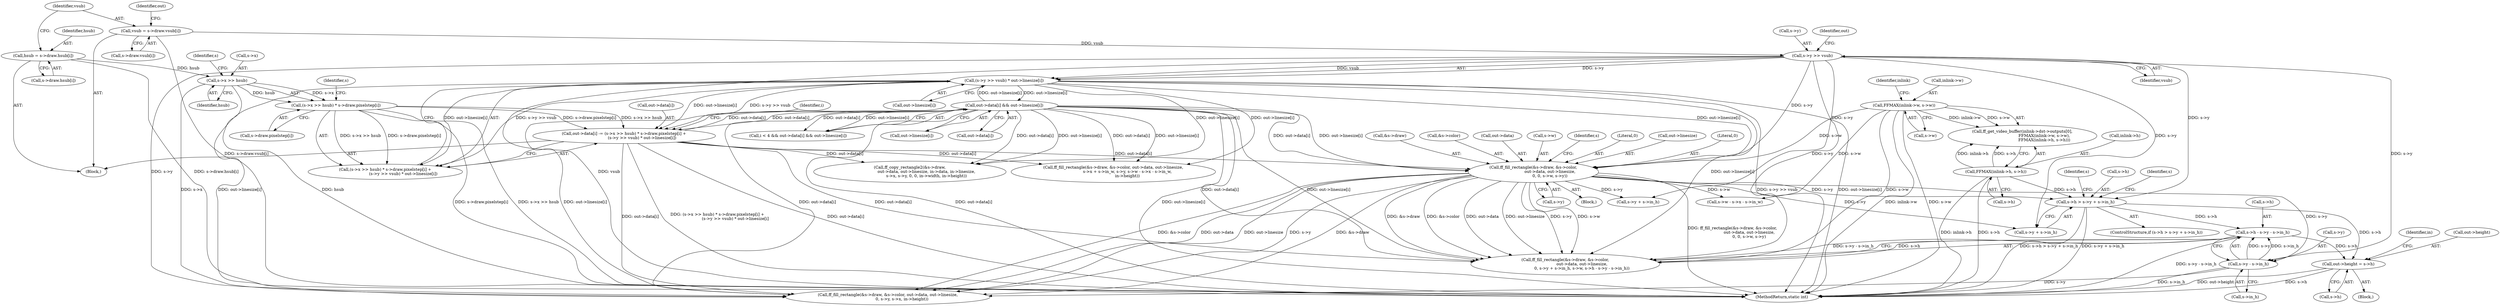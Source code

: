 digraph "0_FFmpeg_e43a0a232dbf6d3c161823c2e07c52e76227a1bc_7@pointer" {
"1000431" [label="(Call,out->height = s->h)"];
"1000315" [label="(Call,s->h - s->y - s->in_h)"];
"1000277" [label="(Call,s->h > s->y + s->in_h)"];
"1000149" [label="(Call,FFMAX(inlink->h, s->h))"];
"1000238" [label="(Call,s->y >> vsub)"];
"1000208" [label="(Call,vsub = s->draw.vsub[i])"];
"1000253" [label="(Call,ff_fill_rectangle(&s->draw, &s->color,\n                          out->data, out->linesize,\n                          0, 0, s->w, s->y))"];
"1000183" [label="(Call,out->data[i] && out->linesize[i])"];
"1000217" [label="(Call,out->data[i] -= (s->x >> hsub) * s->draw.pixelstep[i] +\n                            (s->y >> vsub) * out->linesize[i])"];
"1000224" [label="(Call,(s->x >> hsub) * s->draw.pixelstep[i])"];
"1000225" [label="(Call,s->x >> hsub)"];
"1000198" [label="(Call,hsub = s->draw.hsub[i])"];
"1000237" [label="(Call,(s->y >> vsub) * out->linesize[i])"];
"1000142" [label="(Call,FFMAX(inlink->w, s->w))"];
"1000319" [label="(Call,s->y - s->in_h)"];
"1000238" [label="(Call,s->y >> vsub)"];
"1000225" [label="(Call,s->x >> hsub)"];
"1000239" [label="(Call,s->y)"];
"1000210" [label="(Call,s->draw.vsub[i])"];
"1000149" [label="(Call,FFMAX(inlink->h, s->h))"];
"1000217" [label="(Call,out->data[i] -= (s->x >> hsub) * s->draw.pixelstep[i] +\n                            (s->y >> vsub) * out->linesize[i])"];
"1000229" [label="(Identifier,hsub)"];
"1000273" [label="(Call,s->y)"];
"1000153" [label="(Call,s->h)"];
"1000254" [label="(Call,&s->draw)"];
"1000253" [label="(Call,ff_fill_rectangle(&s->draw, &s->color,\n                          out->data, out->linesize,\n                          0, 0, s->w, s->y))"];
"1000258" [label="(Call,&s->color)"];
"1000262" [label="(Call,out->data)"];
"1000270" [label="(Call,s->w)"];
"1000183" [label="(Call,out->data[i] && out->linesize[i])"];
"1000315" [label="(Call,s->h - s->y - s->in_h)"];
"1000195" [label="(Identifier,i)"];
"1000354" [label="(Call,ff_copy_rectangle2(&s->draw,\n                          out->data, out->linesize, in->data, in->linesize,\n                          s->x, s->y, 0, 0, in->width, in->height))"];
"1000431" [label="(Call,out->height = s->h)"];
"1000223" [label="(Call,(s->x >> hsub) * s->draw.pixelstep[i] +\n                            (s->y >> vsub) * out->linesize[i])"];
"1000289" [label="(Call,ff_fill_rectangle(&s->draw, &s->color,\n                          out->data, out->linesize,\n                          0, s->y + s->in_h, s->w, s->h - s->y - s->in_h))"];
"1000245" [label="(Identifier,out)"];
"1000218" [label="(Call,out->data[i])"];
"1000198" [label="(Call,hsub = s->draw.hsub[i])"];
"1000316" [label="(Call,s->h)"];
"1000323" [label="(Call,s->in_h)"];
"1000146" [label="(Call,s->w)"];
"1000150" [label="(Call,inlink->h)"];
"1000279" [label="(Identifier,s)"];
"1000269" [label="(Literal,0)"];
"1000179" [label="(Call,i < 4 && out->data[i] && out->linesize[i])"];
"1000220" [label="(Identifier,out)"];
"1000224" [label="(Call,(s->x >> hsub) * s->draw.pixelstep[i])"];
"1000435" [label="(Call,s->h)"];
"1000265" [label="(Call,out->linesize)"];
"1000200" [label="(Call,s->draw.hsub[i])"];
"1000189" [label="(Call,out->linesize[i])"];
"1000209" [label="(Identifier,vsub)"];
"1000410" [label="(Call,s->w - s->x - s->in_w)"];
"1000151" [label="(Identifier,inlink)"];
"1000240" [label="(Identifier,s)"];
"1000277" [label="(Call,s->h > s->y + s->in_h)"];
"1000440" [label="(Identifier,in)"];
"1000319" [label="(Call,s->y - s->in_h)"];
"1000281" [label="(Call,s->y + s->in_h)"];
"1000292" [label="(Identifier,s)"];
"1000199" [label="(Identifier,hsub)"];
"1000184" [label="(Call,out->data[i])"];
"1000226" [label="(Call,s->x)"];
"1000252" [label="(Block,)"];
"1000142" [label="(Call,FFMAX(inlink->w, s->w))"];
"1000242" [label="(Identifier,vsub)"];
"1000237" [label="(Call,(s->y >> vsub) * out->linesize[i])"];
"1000455" [label="(MethodReturn,static int)"];
"1000276" [label="(ControlStructure,if (s->h > s->y + s->in_h))"];
"1000278" [label="(Call,s->h)"];
"1000134" [label="(Call,ff_get_video_buffer(inlink->dst->outputs[0],\n                                  FFMAX(inlink->w, s->w),\n                                  FFMAX(inlink->h, s->h)))"];
"1000385" [label="(Call,ff_fill_rectangle(&s->draw, &s->color, out->data, out->linesize,\n                      s->x + s->in_w, s->y, s->w - s->x - s->in_w,\n                      in->height))"];
"1000233" [label="(Identifier,s)"];
"1000143" [label="(Call,inlink->w)"];
"1000320" [label="(Call,s->y)"];
"1000432" [label="(Call,out->height)"];
"1000329" [label="(Identifier,s)"];
"1000208" [label="(Call,vsub = s->draw.vsub[i])"];
"1000230" [label="(Call,s->draw.pixelstep[i])"];
"1000268" [label="(Literal,0)"];
"1000243" [label="(Call,out->linesize[i])"];
"1000305" [label="(Call,s->y + s->in_h)"];
"1000107" [label="(Block,)"];
"1000326" [label="(Call,ff_fill_rectangle(&s->draw, &s->color, out->data, out->linesize,\n                      0, s->y, s->x, in->height))"];
"1000196" [label="(Block,)"];
"1000431" -> "1000107"  [label="AST: "];
"1000431" -> "1000435"  [label="CFG: "];
"1000432" -> "1000431"  [label="AST: "];
"1000435" -> "1000431"  [label="AST: "];
"1000440" -> "1000431"  [label="CFG: "];
"1000431" -> "1000455"  [label="DDG: out->height"];
"1000431" -> "1000455"  [label="DDG: s->h"];
"1000315" -> "1000431"  [label="DDG: s->h"];
"1000277" -> "1000431"  [label="DDG: s->h"];
"1000315" -> "1000289"  [label="AST: "];
"1000315" -> "1000319"  [label="CFG: "];
"1000316" -> "1000315"  [label="AST: "];
"1000319" -> "1000315"  [label="AST: "];
"1000289" -> "1000315"  [label="CFG: "];
"1000315" -> "1000455"  [label="DDG: s->y - s->in_h"];
"1000315" -> "1000289"  [label="DDG: s->h"];
"1000315" -> "1000289"  [label="DDG: s->y - s->in_h"];
"1000277" -> "1000315"  [label="DDG: s->h"];
"1000319" -> "1000315"  [label="DDG: s->y"];
"1000319" -> "1000315"  [label="DDG: s->in_h"];
"1000277" -> "1000276"  [label="AST: "];
"1000277" -> "1000281"  [label="CFG: "];
"1000278" -> "1000277"  [label="AST: "];
"1000281" -> "1000277"  [label="AST: "];
"1000292" -> "1000277"  [label="CFG: "];
"1000329" -> "1000277"  [label="CFG: "];
"1000277" -> "1000455"  [label="DDG: s->y + s->in_h"];
"1000277" -> "1000455"  [label="DDG: s->h > s->y + s->in_h"];
"1000149" -> "1000277"  [label="DDG: s->h"];
"1000238" -> "1000277"  [label="DDG: s->y"];
"1000253" -> "1000277"  [label="DDG: s->y"];
"1000149" -> "1000134"  [label="AST: "];
"1000149" -> "1000153"  [label="CFG: "];
"1000150" -> "1000149"  [label="AST: "];
"1000153" -> "1000149"  [label="AST: "];
"1000134" -> "1000149"  [label="CFG: "];
"1000149" -> "1000455"  [label="DDG: s->h"];
"1000149" -> "1000455"  [label="DDG: inlink->h"];
"1000149" -> "1000134"  [label="DDG: inlink->h"];
"1000149" -> "1000134"  [label="DDG: s->h"];
"1000238" -> "1000237"  [label="AST: "];
"1000238" -> "1000242"  [label="CFG: "];
"1000239" -> "1000238"  [label="AST: "];
"1000242" -> "1000238"  [label="AST: "];
"1000245" -> "1000238"  [label="CFG: "];
"1000238" -> "1000455"  [label="DDG: vsub"];
"1000238" -> "1000237"  [label="DDG: s->y"];
"1000238" -> "1000237"  [label="DDG: vsub"];
"1000208" -> "1000238"  [label="DDG: vsub"];
"1000238" -> "1000253"  [label="DDG: s->y"];
"1000238" -> "1000281"  [label="DDG: s->y"];
"1000238" -> "1000289"  [label="DDG: s->y"];
"1000238" -> "1000305"  [label="DDG: s->y"];
"1000238" -> "1000319"  [label="DDG: s->y"];
"1000238" -> "1000326"  [label="DDG: s->y"];
"1000208" -> "1000196"  [label="AST: "];
"1000208" -> "1000210"  [label="CFG: "];
"1000209" -> "1000208"  [label="AST: "];
"1000210" -> "1000208"  [label="AST: "];
"1000220" -> "1000208"  [label="CFG: "];
"1000208" -> "1000455"  [label="DDG: s->draw.vsub[i]"];
"1000253" -> "1000252"  [label="AST: "];
"1000253" -> "1000273"  [label="CFG: "];
"1000254" -> "1000253"  [label="AST: "];
"1000258" -> "1000253"  [label="AST: "];
"1000262" -> "1000253"  [label="AST: "];
"1000265" -> "1000253"  [label="AST: "];
"1000268" -> "1000253"  [label="AST: "];
"1000269" -> "1000253"  [label="AST: "];
"1000270" -> "1000253"  [label="AST: "];
"1000273" -> "1000253"  [label="AST: "];
"1000279" -> "1000253"  [label="CFG: "];
"1000253" -> "1000455"  [label="DDG: ff_fill_rectangle(&s->draw, &s->color,\n                          out->data, out->linesize,\n                          0, 0, s->w, s->y)"];
"1000183" -> "1000253"  [label="DDG: out->data[i]"];
"1000183" -> "1000253"  [label="DDG: out->linesize[i]"];
"1000217" -> "1000253"  [label="DDG: out->data[i]"];
"1000237" -> "1000253"  [label="DDG: out->linesize[i]"];
"1000142" -> "1000253"  [label="DDG: s->w"];
"1000253" -> "1000281"  [label="DDG: s->y"];
"1000253" -> "1000289"  [label="DDG: &s->draw"];
"1000253" -> "1000289"  [label="DDG: &s->color"];
"1000253" -> "1000289"  [label="DDG: out->data"];
"1000253" -> "1000289"  [label="DDG: out->linesize"];
"1000253" -> "1000289"  [label="DDG: s->y"];
"1000253" -> "1000289"  [label="DDG: s->w"];
"1000253" -> "1000305"  [label="DDG: s->y"];
"1000253" -> "1000319"  [label="DDG: s->y"];
"1000253" -> "1000326"  [label="DDG: &s->draw"];
"1000253" -> "1000326"  [label="DDG: &s->color"];
"1000253" -> "1000326"  [label="DDG: out->data"];
"1000253" -> "1000326"  [label="DDG: out->linesize"];
"1000253" -> "1000326"  [label="DDG: s->y"];
"1000253" -> "1000410"  [label="DDG: s->w"];
"1000183" -> "1000179"  [label="AST: "];
"1000183" -> "1000184"  [label="CFG: "];
"1000183" -> "1000189"  [label="CFG: "];
"1000184" -> "1000183"  [label="AST: "];
"1000189" -> "1000183"  [label="AST: "];
"1000179" -> "1000183"  [label="CFG: "];
"1000183" -> "1000455"  [label="DDG: out->linesize[i]"];
"1000183" -> "1000455"  [label="DDG: out->data[i]"];
"1000183" -> "1000179"  [label="DDG: out->data[i]"];
"1000183" -> "1000179"  [label="DDG: out->linesize[i]"];
"1000217" -> "1000183"  [label="DDG: out->data[i]"];
"1000237" -> "1000183"  [label="DDG: out->linesize[i]"];
"1000183" -> "1000217"  [label="DDG: out->data[i]"];
"1000183" -> "1000237"  [label="DDG: out->linesize[i]"];
"1000183" -> "1000289"  [label="DDG: out->data[i]"];
"1000183" -> "1000289"  [label="DDG: out->linesize[i]"];
"1000183" -> "1000326"  [label="DDG: out->data[i]"];
"1000183" -> "1000326"  [label="DDG: out->linesize[i]"];
"1000183" -> "1000354"  [label="DDG: out->data[i]"];
"1000183" -> "1000354"  [label="DDG: out->linesize[i]"];
"1000183" -> "1000385"  [label="DDG: out->data[i]"];
"1000183" -> "1000385"  [label="DDG: out->linesize[i]"];
"1000217" -> "1000196"  [label="AST: "];
"1000217" -> "1000223"  [label="CFG: "];
"1000218" -> "1000217"  [label="AST: "];
"1000223" -> "1000217"  [label="AST: "];
"1000195" -> "1000217"  [label="CFG: "];
"1000217" -> "1000455"  [label="DDG: (s->x >> hsub) * s->draw.pixelstep[i] +\n                            (s->y >> vsub) * out->linesize[i]"];
"1000217" -> "1000455"  [label="DDG: out->data[i]"];
"1000224" -> "1000217"  [label="DDG: s->x >> hsub"];
"1000224" -> "1000217"  [label="DDG: s->draw.pixelstep[i]"];
"1000237" -> "1000217"  [label="DDG: s->y >> vsub"];
"1000237" -> "1000217"  [label="DDG: out->linesize[i]"];
"1000217" -> "1000289"  [label="DDG: out->data[i]"];
"1000217" -> "1000326"  [label="DDG: out->data[i]"];
"1000217" -> "1000354"  [label="DDG: out->data[i]"];
"1000217" -> "1000385"  [label="DDG: out->data[i]"];
"1000224" -> "1000223"  [label="AST: "];
"1000224" -> "1000230"  [label="CFG: "];
"1000225" -> "1000224"  [label="AST: "];
"1000230" -> "1000224"  [label="AST: "];
"1000240" -> "1000224"  [label="CFG: "];
"1000224" -> "1000455"  [label="DDG: s->x >> hsub"];
"1000224" -> "1000455"  [label="DDG: s->draw.pixelstep[i]"];
"1000224" -> "1000223"  [label="DDG: s->x >> hsub"];
"1000224" -> "1000223"  [label="DDG: s->draw.pixelstep[i]"];
"1000225" -> "1000224"  [label="DDG: s->x"];
"1000225" -> "1000224"  [label="DDG: hsub"];
"1000225" -> "1000229"  [label="CFG: "];
"1000226" -> "1000225"  [label="AST: "];
"1000229" -> "1000225"  [label="AST: "];
"1000233" -> "1000225"  [label="CFG: "];
"1000225" -> "1000455"  [label="DDG: hsub"];
"1000198" -> "1000225"  [label="DDG: hsub"];
"1000225" -> "1000326"  [label="DDG: s->x"];
"1000198" -> "1000196"  [label="AST: "];
"1000198" -> "1000200"  [label="CFG: "];
"1000199" -> "1000198"  [label="AST: "];
"1000200" -> "1000198"  [label="AST: "];
"1000209" -> "1000198"  [label="CFG: "];
"1000198" -> "1000455"  [label="DDG: s->draw.hsub[i]"];
"1000237" -> "1000223"  [label="AST: "];
"1000237" -> "1000243"  [label="CFG: "];
"1000243" -> "1000237"  [label="AST: "];
"1000223" -> "1000237"  [label="CFG: "];
"1000237" -> "1000455"  [label="DDG: s->y >> vsub"];
"1000237" -> "1000455"  [label="DDG: out->linesize[i]"];
"1000237" -> "1000223"  [label="DDG: s->y >> vsub"];
"1000237" -> "1000223"  [label="DDG: out->linesize[i]"];
"1000237" -> "1000289"  [label="DDG: out->linesize[i]"];
"1000237" -> "1000326"  [label="DDG: out->linesize[i]"];
"1000237" -> "1000354"  [label="DDG: out->linesize[i]"];
"1000237" -> "1000385"  [label="DDG: out->linesize[i]"];
"1000142" -> "1000134"  [label="AST: "];
"1000142" -> "1000146"  [label="CFG: "];
"1000143" -> "1000142"  [label="AST: "];
"1000146" -> "1000142"  [label="AST: "];
"1000151" -> "1000142"  [label="CFG: "];
"1000142" -> "1000455"  [label="DDG: inlink->w"];
"1000142" -> "1000455"  [label="DDG: s->w"];
"1000142" -> "1000134"  [label="DDG: inlink->w"];
"1000142" -> "1000134"  [label="DDG: s->w"];
"1000142" -> "1000289"  [label="DDG: s->w"];
"1000142" -> "1000410"  [label="DDG: s->w"];
"1000319" -> "1000323"  [label="CFG: "];
"1000320" -> "1000319"  [label="AST: "];
"1000323" -> "1000319"  [label="AST: "];
"1000319" -> "1000455"  [label="DDG: s->in_h"];
"1000319" -> "1000326"  [label="DDG: s->y"];
}
